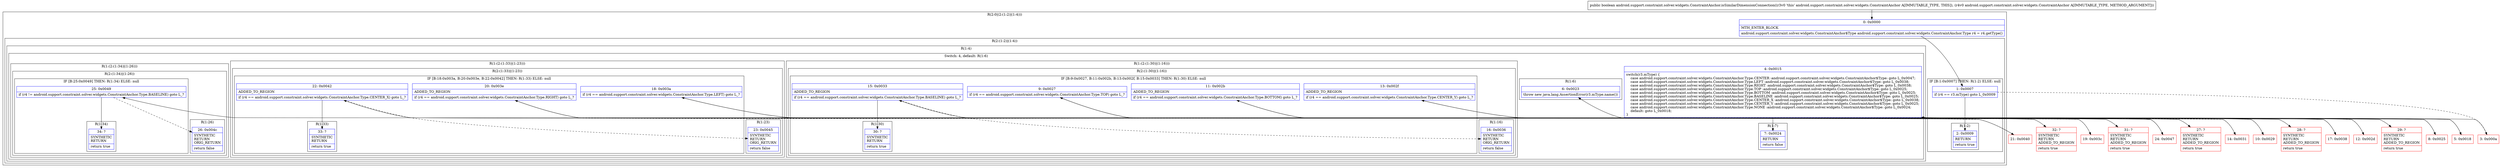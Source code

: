 digraph "CFG forandroid.support.constraint.solver.widgets.ConstraintAnchor.isSimilarDimensionConnection(Landroid\/support\/constraint\/solver\/widgets\/ConstraintAnchor;)Z" {
subgraph cluster_Region_559417868 {
label = "R(2:0|(2:(1:2)|(1:4)))";
node [shape=record,color=blue];
Node_0 [shape=record,label="{0\:\ 0x0000|MTH_ENTER_BLOCK\l|android.support.constraint.solver.widgets.ConstraintAnchor$Type android.support.constraint.solver.widgets.ConstraintAnchor.Type r4 = r4.getType()\l}"];
subgraph cluster_Region_34753832 {
label = "R(2:(1:2)|(1:4))";
node [shape=record,color=blue];
subgraph cluster_IfRegion_1878435321 {
label = "IF [B:1:0x0007] THEN: R(1:2) ELSE: null";
node [shape=record,color=blue];
Node_1 [shape=record,label="{1\:\ 0x0007|if (r4 == r3.mType) goto L_0x0009\l}"];
subgraph cluster_Region_502115562 {
label = "R(1:2)";
node [shape=record,color=blue];
Node_2 [shape=record,label="{2\:\ 0x0009|RETURN\l|return true\l}"];
}
}
subgraph cluster_Region_76056479 {
label = "R(1:4)";
node [shape=record,color=blue];
subgraph cluster_SwitchRegion_1080079024 {
label = "Switch: 4, default: R(1:6)";
node [shape=record,color=blue];
Node_4 [shape=record,label="{4\:\ 0x0015|switch(r3.mType) \{\l    case android.support.constraint.solver.widgets.ConstraintAnchor.Type.CENTER :android.support.constraint.solver.widgets.ConstraintAnchor$Type: goto L_0x0047;\l    case android.support.constraint.solver.widgets.ConstraintAnchor.Type.LEFT :android.support.constraint.solver.widgets.ConstraintAnchor$Type: goto L_0x0038;\l    case android.support.constraint.solver.widgets.ConstraintAnchor.Type.RIGHT :android.support.constraint.solver.widgets.ConstraintAnchor$Type: goto L_0x0038;\l    case android.support.constraint.solver.widgets.ConstraintAnchor.Type.TOP :android.support.constraint.solver.widgets.ConstraintAnchor$Type: goto L_0x0025;\l    case android.support.constraint.solver.widgets.ConstraintAnchor.Type.BOTTOM :android.support.constraint.solver.widgets.ConstraintAnchor$Type: goto L_0x0025;\l    case android.support.constraint.solver.widgets.ConstraintAnchor.Type.BASELINE :android.support.constraint.solver.widgets.ConstraintAnchor$Type: goto L_0x0025;\l    case android.support.constraint.solver.widgets.ConstraintAnchor.Type.CENTER_X :android.support.constraint.solver.widgets.ConstraintAnchor$Type: goto L_0x0038;\l    case android.support.constraint.solver.widgets.ConstraintAnchor.Type.CENTER_Y :android.support.constraint.solver.widgets.ConstraintAnchor$Type: goto L_0x0025;\l    case android.support.constraint.solver.widgets.ConstraintAnchor.Type.NONE :android.support.constraint.solver.widgets.ConstraintAnchor$Type: goto L_0x0024;\l    default: goto L_0x0018;\l\}\l}"];
subgraph cluster_Region_1351339161 {
label = "R(1:(2:(1:34)|(1:26)))";
node [shape=record,color=blue];
subgraph cluster_Region_544317598 {
label = "R(2:(1:34)|(1:26))";
node [shape=record,color=blue];
subgraph cluster_IfRegion_520645233 {
label = "IF [B:25:0x0049] THEN: R(1:34) ELSE: null";
node [shape=record,color=blue];
Node_25 [shape=record,label="{25\:\ 0x0049|if (r4 != android.support.constraint.solver.widgets.ConstraintAnchor.Type.BASELINE) goto L_?\l}"];
subgraph cluster_Region_1610973040 {
label = "R(1:34)";
node [shape=record,color=blue];
Node_34 [shape=record,label="{34\:\ ?|SYNTHETIC\lRETURN\l|return true\l}"];
}
}
subgraph cluster_Region_632665330 {
label = "R(1:26)";
node [shape=record,color=blue];
Node_26 [shape=record,label="{26\:\ 0x004c|SYNTHETIC\lRETURN\lORIG_RETURN\l|return false\l}"];
}
}
}
subgraph cluster_Region_735337433 {
label = "R(1:(2:(1:33)|(1:23)))";
node [shape=record,color=blue];
subgraph cluster_Region_109865837 {
label = "R(2:(1:33)|(1:23))";
node [shape=record,color=blue];
subgraph cluster_IfRegion_1490289570 {
label = "IF [B:18:0x003a, B:20:0x003e, B:22:0x0042] THEN: R(1:33) ELSE: null";
node [shape=record,color=blue];
Node_18 [shape=record,label="{18\:\ 0x003a|if (r4 == android.support.constraint.solver.widgets.ConstraintAnchor.Type.LEFT) goto L_?\l}"];
Node_20 [shape=record,label="{20\:\ 0x003e|ADDED_TO_REGION\l|if (r4 == android.support.constraint.solver.widgets.ConstraintAnchor.Type.RIGHT) goto L_?\l}"];
Node_22 [shape=record,label="{22\:\ 0x0042|ADDED_TO_REGION\l|if (r4 == android.support.constraint.solver.widgets.ConstraintAnchor.Type.CENTER_X) goto L_?\l}"];
subgraph cluster_Region_1295612467 {
label = "R(1:33)";
node [shape=record,color=blue];
Node_33 [shape=record,label="{33\:\ ?|SYNTHETIC\lRETURN\l|return true\l}"];
}
}
subgraph cluster_Region_1168332098 {
label = "R(1:23)";
node [shape=record,color=blue];
Node_23 [shape=record,label="{23\:\ 0x0045|SYNTHETIC\lRETURN\lORIG_RETURN\l|return false\l}"];
}
}
}
subgraph cluster_Region_1285604540 {
label = "R(1:(2:(1:30)|(1:16)))";
node [shape=record,color=blue];
subgraph cluster_Region_697440582 {
label = "R(2:(1:30)|(1:16))";
node [shape=record,color=blue];
subgraph cluster_IfRegion_968714974 {
label = "IF [B:9:0x0027, B:11:0x002b, B:13:0x002f, B:15:0x0033] THEN: R(1:30) ELSE: null";
node [shape=record,color=blue];
Node_9 [shape=record,label="{9\:\ 0x0027|if (r4 == android.support.constraint.solver.widgets.ConstraintAnchor.Type.TOP) goto L_?\l}"];
Node_11 [shape=record,label="{11\:\ 0x002b|ADDED_TO_REGION\l|if (r4 == android.support.constraint.solver.widgets.ConstraintAnchor.Type.BOTTOM) goto L_?\l}"];
Node_13 [shape=record,label="{13\:\ 0x002f|ADDED_TO_REGION\l|if (r4 == android.support.constraint.solver.widgets.ConstraintAnchor.Type.CENTER_Y) goto L_?\l}"];
Node_15 [shape=record,label="{15\:\ 0x0033|ADDED_TO_REGION\l|if (r4 == android.support.constraint.solver.widgets.ConstraintAnchor.Type.BASELINE) goto L_?\l}"];
subgraph cluster_Region_796657317 {
label = "R(1:30)";
node [shape=record,color=blue];
Node_30 [shape=record,label="{30\:\ ?|SYNTHETIC\lRETURN\l|return true\l}"];
}
}
subgraph cluster_Region_1881825101 {
label = "R(1:16)";
node [shape=record,color=blue];
Node_16 [shape=record,label="{16\:\ 0x0036|SYNTHETIC\lRETURN\lORIG_RETURN\l|return false\l}"];
}
}
}
subgraph cluster_Region_988143824 {
label = "R(1:7)";
node [shape=record,color=blue];
Node_7 [shape=record,label="{7\:\ 0x0024|RETURN\l|return false\l}"];
}
subgraph cluster_Region_59016931 {
label = "R(1:6)";
node [shape=record,color=blue];
Node_6 [shape=record,label="{6\:\ 0x0023|throw new java.lang.AssertionError(r3.mType.name())\l}"];
}
}
}
}
}
Node_3 [shape=record,color=red,label="{3\:\ 0x000a}"];
Node_5 [shape=record,color=red,label="{5\:\ 0x0018}"];
Node_8 [shape=record,color=red,label="{8\:\ 0x0025}"];
Node_10 [shape=record,color=red,label="{10\:\ 0x0029}"];
Node_12 [shape=record,color=red,label="{12\:\ 0x002d}"];
Node_14 [shape=record,color=red,label="{14\:\ 0x0031}"];
Node_17 [shape=record,color=red,label="{17\:\ 0x0038}"];
Node_19 [shape=record,color=red,label="{19\:\ 0x003c}"];
Node_21 [shape=record,color=red,label="{21\:\ 0x0040}"];
Node_24 [shape=record,color=red,label="{24\:\ 0x0047}"];
Node_27 [shape=record,color=red,label="{27\:\ ?|SYNTHETIC\lRETURN\lADDED_TO_REGION\l|return true\l}"];
Node_28 [shape=record,color=red,label="{28\:\ ?|SYNTHETIC\lRETURN\lADDED_TO_REGION\l|return true\l}"];
Node_29 [shape=record,color=red,label="{29\:\ ?|SYNTHETIC\lRETURN\lADDED_TO_REGION\l|return true\l}"];
Node_31 [shape=record,color=red,label="{31\:\ ?|SYNTHETIC\lRETURN\lADDED_TO_REGION\l|return true\l}"];
Node_32 [shape=record,color=red,label="{32\:\ ?|SYNTHETIC\lRETURN\lADDED_TO_REGION\l|return true\l}"];
MethodNode[shape=record,label="{public boolean android.support.constraint.solver.widgets.ConstraintAnchor.isSimilarDimensionConnection((r3v0 'this' android.support.constraint.solver.widgets.ConstraintAnchor A[IMMUTABLE_TYPE, THIS]), (r4v0 android.support.constraint.solver.widgets.ConstraintAnchor A[IMMUTABLE_TYPE, METHOD_ARGUMENT])) }"];
MethodNode -> Node_0;
Node_0 -> Node_1;
Node_1 -> Node_2;
Node_1 -> Node_3[style=dashed];
Node_4 -> Node_5;
Node_4 -> Node_7;
Node_4 -> Node_8;
Node_4 -> Node_17;
Node_4 -> Node_24;
Node_25 -> Node_26[style=dashed];
Node_25 -> Node_34;
Node_18 -> Node_19[style=dashed];
Node_18 -> Node_31;
Node_20 -> Node_21[style=dashed];
Node_20 -> Node_32;
Node_22 -> Node_23[style=dashed];
Node_22 -> Node_33;
Node_9 -> Node_10[style=dashed];
Node_9 -> Node_27;
Node_11 -> Node_12[style=dashed];
Node_11 -> Node_28;
Node_13 -> Node_14[style=dashed];
Node_13 -> Node_29;
Node_15 -> Node_16[style=dashed];
Node_15 -> Node_30;
Node_3 -> Node_4;
Node_5 -> Node_6;
Node_8 -> Node_9;
Node_10 -> Node_11;
Node_12 -> Node_13;
Node_14 -> Node_15;
Node_17 -> Node_18;
Node_19 -> Node_20;
Node_21 -> Node_22;
Node_24 -> Node_25;
}

